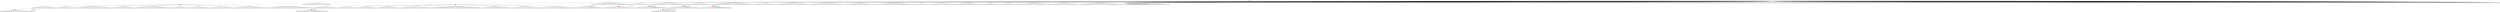 digraph g {
	"49" -> "50";
	"50" [color=indianred1, style=filled, label="41"];
	"49" -> "51";
	"51" [label="6"];
	"48" -> "49";
	"49" [label="33"];
	"44" -> "45";
	"45" [label="35"];
	"44" -> "46";
	"46" [label="2"];
	"44" -> "47";
	"47" [label="34"];
	"44" -> "48";
	"48" [label="41"];
	"44" -> "52";
	"52" [label="36"];
	"44" -> "53";
	"53" [label="22"];
	"44" -> "54";
	"54" [label="32"];
	"44" -> "55";
	"55" [label="15"];
	"44" -> "56";
	"56" [label="30"];
	"44" -> "57";
	"57" [label="37"];
	"43" -> "44";
	"44" [color=indianred1, style=filled, label="14"];
	"40" -> "41";
	"41" [color=indianred1, style=filled, label="4"];
	"39" -> "40";
	"40" [label="49"];
	"29" -> "30";
	"30" [label="17"];
	"29" -> "31";
	"31" [label="7"];
	"29" -> "32";
	"32" [label="24"];
	"29" -> "33";
	"33" [label="23"];
	"29" -> "34";
	"34" [label="44"];
	"29" -> "35";
	"35" [label="38"];
	"29" -> "36";
	"36" [label="40"];
	"29" -> "37";
	"37" [label="28"];
	"29" -> "38";
	"38" [label="21"];
	"29" -> "39";
	"39" [label="4"];
	"28" -> "29";
	"29" [color=indianred1, style=filled, label="39"];
	"28" -> "42";
	"42" [label="10"];
	"18" -> "19";
	"19" [color=indianred1, style=filled, label="29"];
	"17" -> "18";
	"18" [label="12"];
	"12" -> "13";
	"13" [color=indianred1, style=filled, label="43"];
	"11" -> "12";
	"12" [label="45"];
	"8" -> "9";
	"9" [color=indianred1, style=filled, label="25"];
	"7" -> "8";
	"8" [label="31"];
	"6" -> "7";
	"7" [color=indianred1, style=filled, label="5"];
	"5" -> "6";
	"6" [label="25"];
	"3" -> "4";
	"4" [color=indianred1, style=filled, label="9"];
	"2" -> "3";
	"3" [label="20"];
	"0" -> "1";
	"1" [label="11"];
	"0" -> "2";
	"2" [label="9"];
	"0" -> "5";
	"5" [label="5"];
	"0" -> "10";
	"10" [label="27"];
	"0" -> "11";
	"11" [label="43"];
	"0" -> "14";
	"14" [label="16"];
	"0" -> "15";
	"15" [label="42"];
	"0" -> "16";
	"16" [label="19"];
	"0" -> "17";
	"17" [label="29"];
	"0" -> "20";
	"20" [label="1"];
	"0" -> "21";
	"21" [label="48"];
	"0" -> "22";
	"22" [label="50"];
	"0" -> "23";
	"23" [label="26"];
	"0" -> "24";
	"24" [label="18"];
	"0" -> "25";
	"25" [label="47"];
	"0" -> "26";
	"26" [label="3"];
	"0" -> "27";
	"27" [label="8"];
	"0" -> "28";
	"28" [label="39"];
	"0" -> "43";
	"43" [label="14"];
	"0" -> "58";
	"58" [label="46"];
	"0" -> "59";
	"59" [label="13"];
	"0" [label="germline"];
	"0" -> "cell1";
	"cell1" [shape=box];
	"26" -> "cell2";
	"cell2" [shape=box];
	"15" -> "cell3";
	"cell3" [shape=box];
	"5" -> "cell4";
	"cell4" [shape=box];
	"32" -> "cell5";
	"cell5" [shape=box];
	"0" -> "cell6";
	"cell6" [shape=box];
	"21" -> "cell7";
	"cell7" [shape=box];
	"0" -> "cell8";
	"cell8" [shape=box];
	"2" -> "cell9";
	"cell9" [shape=box];
	"7" -> "cell10";
	"cell10" [shape=box];
	"0" -> "cell11";
	"cell11" [shape=box];
	"35" -> "cell12";
	"cell12" [shape=box];
	"4" -> "cell13";
	"cell13" [shape=box];
	"0" -> "cell14";
	"cell14" [shape=box];
	"0" -> "cell15";
	"cell15" [shape=box];
	"0" -> "cell16";
	"cell16" [shape=box];
	"10" -> "cell17";
	"cell17" [shape=box];
	"0" -> "cell18";
	"cell18" [shape=box];
	"0" -> "cell19";
	"cell19" [shape=box];
	"22" -> "cell20";
	"cell20" [shape=box];
	"0" -> "cell21";
	"cell21" [shape=box];
	"0" -> "cell22";
	"cell22" [shape=box];
	"55" -> "cell23";
	"cell23" [shape=box];
	"2" -> "cell24";
	"cell24" [shape=box];
	"19" -> "cell25";
	"cell25" [shape=box];
	"0" -> "cell26";
	"cell26" [shape=box];
	"0" -> "cell27";
	"cell27" [shape=box];
	"35" -> "cell28";
	"cell28" [shape=box];
	"38" -> "cell29";
	"cell29" [shape=box];
	"0" -> "cell30";
	"cell30" [shape=box];
	"59" -> "cell31";
	"cell31" [shape=box];
	"25" -> "cell32";
	"cell32" [shape=box];
	"15" -> "cell33";
	"cell33" [shape=box];
	"0" -> "cell34";
	"cell34" [shape=box];
	"7" -> "cell35";
	"cell35" [shape=box];
	"0" -> "cell36";
	"cell36" [shape=box];
	"0" -> "cell37";
	"cell37" [shape=box];
	"0" -> "cell38";
	"cell38" [shape=box];
	"0" -> "cell39";
	"cell39" [shape=box];
	"20" -> "cell40";
	"cell40" [shape=box];
	"24" -> "cell41";
	"cell41" [shape=box];
	"0" -> "cell42";
	"cell42" [shape=box];
	"0" -> "cell43";
	"cell43" [shape=box];
	"15" -> "cell44";
	"cell44" [shape=box];
	"0" -> "cell45";
	"cell45" [shape=box];
	"0" -> "cell46";
	"cell46" [shape=box];
	"16" -> "cell47";
	"cell47" [shape=box];
	"41" -> "cell48";
	"cell48" [shape=box];
	"32" -> "cell49";
	"cell49" [shape=box];
	"0" -> "cell50";
	"cell50" [shape=box];
	"0" -> "cell51";
	"cell51" [shape=box];
	"34" -> "cell52";
	"cell52" [shape=box];
	"0" -> "cell53";
	"cell53" [shape=box];
	"39" -> "cell54";
	"cell54" [shape=box];
	"0" -> "cell55";
	"cell55" [shape=box];
	"0" -> "cell56";
	"cell56" [shape=box];
	"10" -> "cell57";
	"cell57" [shape=box];
	"0" -> "cell58";
	"cell58" [shape=box];
	"19" -> "cell59";
	"cell59" [shape=box];
	"41" -> "cell60";
	"cell60" [shape=box];
	"4" -> "cell61";
	"cell61" [shape=box];
	"0" -> "cell62";
	"cell62" [shape=box];
	"0" -> "cell63";
	"cell63" [shape=box];
	"45" -> "cell64";
	"cell64" [shape=box];
	"56" -> "cell65";
	"cell65" [shape=box];
	"0" -> "cell66";
	"cell66" [shape=box];
	"0" -> "cell67";
	"cell67" [shape=box];
	"45" -> "cell68";
	"cell68" [shape=box];
	"0" -> "cell69";
	"cell69" [shape=box];
	"25" -> "cell70";
	"cell70" [shape=box];
	"11" -> "cell71";
	"cell71" [shape=box];
	"45" -> "cell72";
	"cell72" [shape=box];
	"7" -> "cell73";
	"cell73" [shape=box];
	"25" -> "cell74";
	"cell74" [shape=box];
	"36" -> "cell75";
	"cell75" [shape=box];
	"0" -> "cell76";
	"cell76" [shape=box];
	"0" -> "cell77";
	"cell77" [shape=box];
	"13" -> "cell78";
	"cell78" [shape=box];
	"0" -> "cell79";
	"cell79" [shape=box];
	"1" -> "cell80";
	"cell80" [shape=box];
	"0" -> "cell81";
	"cell81" [shape=box];
	"54" -> "cell82";
	"cell82" [shape=box];
	"0" -> "cell83";
	"cell83" [shape=box];
	"10" -> "cell84";
	"cell84" [shape=box];
	"0" -> "cell85";
	"cell85" [shape=box];
	"0" -> "cell86";
	"cell86" [shape=box];
	"58" -> "cell87";
	"cell87" [shape=box];
	"32" -> "cell88";
	"cell88" [shape=box];
	"4" -> "cell89";
	"cell89" [shape=box];
	"0" -> "cell90";
	"cell90" [shape=box];
	"0" -> "cell91";
	"cell91" [shape=box];
	"0" -> "cell92";
	"cell92" [shape=box];
	"0" -> "cell93";
	"cell93" [shape=box];
	"0" -> "cell94";
	"cell94" [shape=box];
	"47" -> "cell95";
	"cell95" [shape=box];
	"0" -> "cell96";
	"cell96" [shape=box];
	"0" -> "cell97";
	"cell97" [shape=box];
	"14" -> "cell98";
	"cell98" [shape=box];
	"32" -> "cell99";
	"cell99" [shape=box];
	"0" -> "cell100";
	"cell100" [shape=box];
	"8" -> "cell101";
	"cell101" [shape=box];
	"0" -> "cell102";
	"cell102" [shape=box];
	"1" -> "cell103";
	"cell103" [shape=box];
	"0" -> "cell104";
	"cell104" [shape=box];
	"56" -> "cell105";
	"cell105" [shape=box];
	"10" -> "cell106";
	"cell106" [shape=box];
	"21" -> "cell107";
	"cell107" [shape=box];
	"47" -> "cell108";
	"cell108" [shape=box];
	"0" -> "cell109";
	"cell109" [shape=box];
	"0" -> "cell110";
	"cell110" [shape=box];
	"0" -> "cell111";
	"cell111" [shape=box];
	"0" -> "cell112";
	"cell112" [shape=box];
	"0" -> "cell113";
	"cell113" [shape=box];
	"50" -> "cell114";
	"cell114" [shape=box];
	"41" -> "cell115";
	"cell115" [shape=box];
	"54" -> "cell116";
	"cell116" [shape=box];
	"42" -> "cell117";
	"cell117" [shape=box];
	"41" -> "cell118";
	"cell118" [shape=box];
	"36" -> "cell119";
	"cell119" [shape=box];
	"0" -> "cell120";
	"cell120" [shape=box];
	"58" -> "cell121";
	"cell121" [shape=box];
	"0" -> "cell122";
	"cell122" [shape=box];
	"16" -> "cell123";
	"cell123" [shape=box];
	"0" -> "cell124";
	"cell124" [shape=box];
	"0" -> "cell125";
	"cell125" [shape=box];
	"0" -> "cell126";
	"cell126" [shape=box];
	"0" -> "cell127";
	"cell127" [shape=box];
	"23" -> "cell128";
	"cell128" [shape=box];
	"0" -> "cell129";
	"cell129" [shape=box];
	"22" -> "cell130";
	"cell130" [shape=box];
	"4" -> "cell131";
	"cell131" [shape=box];
	"0" -> "cell132";
	"cell132" [shape=box];
	"0" -> "cell133";
	"cell133" [shape=box];
	"0" -> "cell134";
	"cell134" [shape=box];
	"0" -> "cell135";
	"cell135" [shape=box];
	"28" -> "cell136";
	"cell136" [shape=box];
	"28" -> "cell137";
	"cell137" [shape=box];
	"0" -> "cell138";
	"cell138" [shape=box];
	"39" -> "cell139";
	"cell139" [shape=box];
	"0" -> "cell140";
	"cell140" [shape=box];
	"46" -> "cell141";
	"cell141" [shape=box];
	"0" -> "cell142";
	"cell142" [shape=box];
	"31" -> "cell143";
	"cell143" [shape=box];
	"11" -> "cell144";
	"cell144" [shape=box];
	"56" -> "cell145";
	"cell145" [shape=box];
	"34" -> "cell146";
	"cell146" [shape=box];
	"0" -> "cell147";
	"cell147" [shape=box];
	"2" -> "cell148";
	"cell148" [shape=box];
	"37" -> "cell149";
	"cell149" [shape=box];
	"0" -> "cell150";
	"cell150" [shape=box];
	"35" -> "cell151";
	"cell151" [shape=box];
	"30" -> "cell152";
	"cell152" [shape=box];
	"19" -> "cell153";
	"cell153" [shape=box];
	"35" -> "cell154";
	"cell154" [shape=box];
	"0" -> "cell155";
	"cell155" [shape=box];
	"0" -> "cell156";
	"cell156" [shape=box];
	"0" -> "cell157";
	"cell157" [shape=box];
	"14" -> "cell158";
	"cell158" [shape=box];
	"0" -> "cell159";
	"cell159" [shape=box];
	"0" -> "cell160";
	"cell160" [shape=box];
	"0" -> "cell161";
	"cell161" [shape=box];
	"0" -> "cell162";
	"cell162" [shape=box];
	"19" -> "cell163";
	"cell163" [shape=box];
	"0" -> "cell164";
	"cell164" [shape=box];
	"9" -> "cell165";
	"cell165" [shape=box];
	"0" -> "cell166";
	"cell166" [shape=box];
	"25" -> "cell167";
	"cell167" [shape=box];
	"55" -> "cell168";
	"cell168" [shape=box];
	"0" -> "cell169";
	"cell169" [shape=box];
	"0" -> "cell170";
	"cell170" [shape=box];
	"0" -> "cell171";
	"cell171" [shape=box];
	"36" -> "cell172";
	"cell172" [shape=box];
	"32" -> "cell173";
	"cell173" [shape=box];
	"28" -> "cell174";
	"cell174" [shape=box];
	"0" -> "cell175";
	"cell175" [shape=box];
	"0" -> "cell176";
	"cell176" [shape=box];
	"22" -> "cell177";
	"cell177" [shape=box];
	"0" -> "cell178";
	"cell178" [shape=box];
	"57" -> "cell179";
	"cell179" [shape=box];
	"13" -> "cell180";
	"cell180" [shape=box];
	"0" -> "cell181";
	"cell181" [shape=box];
	"0" -> "cell182";
	"cell182" [shape=box];
	"37" -> "cell183";
	"cell183" [shape=box];
	"58" -> "cell184";
	"cell184" [shape=box];
	"0" -> "cell185";
	"cell185" [shape=box];
	"5" -> "cell186";
	"cell186" [shape=box];
	"0" -> "cell187";
	"cell187" [shape=box];
	"33" -> "cell188";
	"cell188" [shape=box];
	"46" -> "cell189";
	"cell189" [shape=box];
	"0" -> "cell190";
	"cell190" [shape=box];
	"0" -> "cell191";
	"cell191" [shape=box];
	"0" -> "cell192";
	"cell192" [shape=box];
	"0" -> "cell193";
	"cell193" [shape=box];
	"0" -> "cell194";
	"cell194" [shape=box];
	"0" -> "cell195";
	"cell195" [shape=box];
	"0" -> "cell196";
	"cell196" [shape=box];
	"0" -> "cell197";
	"cell197" [shape=box];
	"38" -> "cell198";
	"cell198" [shape=box];
	"2" -> "cell199";
	"cell199" [shape=box];
	"10" -> "cell200";
	"cell200" [shape=box];
	"43" -> "cell201";
	"cell201" [shape=box];
	"0" -> "cell202";
	"cell202" [shape=box];
	"0" -> "cell203";
	"cell203" [shape=box];
	"0" -> "cell204";
	"cell204" [shape=box];
	"0" -> "cell205";
	"cell205" [shape=box];
	"0" -> "cell206";
	"cell206" [shape=box];
	"41" -> "cell207";
	"cell207" [shape=box];
	"52" -> "cell208";
	"cell208" [shape=box];
	"0" -> "cell209";
	"cell209" [shape=box];
	"0" -> "cell210";
	"cell210" [shape=box];
	"45" -> "cell211";
	"cell211" [shape=box];
	"0" -> "cell212";
	"cell212" [shape=box];
	"31" -> "cell213";
	"cell213" [shape=box];
	"37" -> "cell214";
	"cell214" [shape=box];
	"0" -> "cell215";
	"cell215" [shape=box];
	"2" -> "cell216";
	"cell216" [shape=box];
	"0" -> "cell217";
	"cell217" [shape=box];
	"57" -> "cell218";
	"cell218" [shape=box];
	"56" -> "cell219";
	"cell219" [shape=box];
	"28" -> "cell220";
	"cell220" [shape=box];
	"0" -> "cell221";
	"cell221" [shape=box];
	"45" -> "cell222";
	"cell222" [shape=box];
	"0" -> "cell223";
	"cell223" [shape=box];
	"27" -> "cell224";
	"cell224" [shape=box];
	"0" -> "cell225";
	"cell225" [shape=box];
	"0" -> "cell226";
	"cell226" [shape=box];
	"11" -> "cell227";
	"cell227" [shape=box];
	"37" -> "cell228";
	"cell228" [shape=box];
	"6" -> "cell229";
	"cell229" [shape=box];
	"0" -> "cell230";
	"cell230" [shape=box];
	"2" -> "cell231";
	"cell231" [shape=box];
	"0" -> "cell232";
	"cell232" [shape=box];
	"11" -> "cell233";
	"cell233" [shape=box];
	"0" -> "cell234";
	"cell234" [shape=box];
	"0" -> "cell235";
	"cell235" [shape=box];
	"23" -> "cell236";
	"cell236" [shape=box];
	"1" -> "cell237";
	"cell237" [shape=box];
	"0" -> "cell238";
	"cell238" [shape=box];
	"0" -> "cell239";
	"cell239" [shape=box];
	"0" -> "cell240";
	"cell240" [shape=box];
	"0" -> "cell241";
	"cell241" [shape=box];
	"17" -> "cell242";
	"cell242" [shape=box];
	"13" -> "cell243";
	"cell243" [shape=box];
	"51" -> "cell244";
	"cell244" [shape=box];
	"4" -> "cell245";
	"cell245" [shape=box];
	"8" -> "cell246";
	"cell246" [shape=box];
	"0" -> "cell247";
	"cell247" [shape=box];
	"0" -> "cell248";
	"cell248" [shape=box];
	"48" -> "cell249";
	"cell249" [shape=box];
	"31" -> "cell250";
	"cell250" [shape=box];
	"0" -> "cell251";
	"cell251" [shape=box];
	"19" -> "cell252";
	"cell252" [shape=box];
	"0" -> "cell253";
	"cell253" [shape=box];
	"24" -> "cell254";
	"cell254" [shape=box];
	"0" -> "cell255";
	"cell255" [shape=box];
	"0" -> "cell256";
	"cell256" [shape=box];
	"1" -> "cell257";
	"cell257" [shape=box];
	"52" -> "cell258";
	"cell258" [shape=box];
	"0" -> "cell259";
	"cell259" [shape=box];
	"55" -> "cell260";
	"cell260" [shape=box];
	"0" -> "cell261";
	"cell261" [shape=box];
	"0" -> "cell262";
	"cell262" [shape=box];
	"0" -> "cell263";
	"cell263" [shape=box];
	"0" -> "cell264";
	"cell264" [shape=box];
	"0" -> "cell265";
	"cell265" [shape=box];
	"23" -> "cell266";
	"cell266" [shape=box];
	"36" -> "cell267";
	"cell267" [shape=box];
	"0" -> "cell268";
	"cell268" [shape=box];
	"0" -> "cell269";
	"cell269" [shape=box];
	"47" -> "cell270";
	"cell270" [shape=box];
	"0" -> "cell271";
	"cell271" [shape=box];
	"0" -> "cell272";
	"cell272" [shape=box];
	"0" -> "cell273";
	"cell273" [shape=box];
	"0" -> "cell274";
	"cell274" [shape=box];
	"23" -> "cell275";
	"cell275" [shape=box];
	"0" -> "cell276";
	"cell276" [shape=box];
	"0" -> "cell277";
	"cell277" [shape=box];
	"0" -> "cell278";
	"cell278" [shape=box];
	"0" -> "cell279";
	"cell279" [shape=box];
	"0" -> "cell280";
	"cell280" [shape=box];
	"57" -> "cell281";
	"cell281" [shape=box];
	"0" -> "cell282";
	"cell282" [shape=box];
	"0" -> "cell283";
	"cell283" [shape=box];
	"50" -> "cell284";
	"cell284" [shape=box];
	"0" -> "cell285";
	"cell285" [shape=box];
	"23" -> "cell286";
	"cell286" [shape=box];
	"41" -> "cell287";
	"cell287" [shape=box];
	"43" -> "cell288";
	"cell288" [shape=box];
	"54" -> "cell289";
	"cell289" [shape=box];
	"0" -> "cell290";
	"cell290" [shape=box];
	"0" -> "cell291";
	"cell291" [shape=box];
	"26" -> "cell292";
	"cell292" [shape=box];
	"55" -> "cell293";
	"cell293" [shape=box];
	"0" -> "cell294";
	"cell294" [shape=box];
	"0" -> "cell295";
	"cell295" [shape=box];
	"0" -> "cell296";
	"cell296" [shape=box];
	"56" -> "cell297";
	"cell297" [shape=box];
	"15" -> "cell298";
	"cell298" [shape=box];
	"0" -> "cell299";
	"cell299" [shape=box];
	"0" -> "cell300";
	"cell300" [shape=box];
	"38" -> "cell301";
	"cell301" [shape=box];
	"0" -> "cell302";
	"cell302" [shape=box];
	"0" -> "cell303";
	"cell303" [shape=box];
	"35" -> "cell304";
	"cell304" [shape=box];
	"19" -> "cell305";
	"cell305" [shape=box];
	"24" -> "cell306";
	"cell306" [shape=box];
	"0" -> "cell307";
	"cell307" [shape=box];
	"0" -> "cell308";
	"cell308" [shape=box];
	"10" -> "cell309";
	"cell309" [shape=box];
	"0" -> "cell310";
	"cell310" [shape=box];
	"0" -> "cell311";
	"cell311" [shape=box];
	"16" -> "cell312";
	"cell312" [shape=box];
	"55" -> "cell313";
	"cell313" [shape=box];
	"58" -> "cell314";
	"cell314" [shape=box];
	"5" -> "cell315";
	"cell315" [shape=box];
	"0" -> "cell316";
	"cell316" [shape=box];
	"0" -> "cell317";
	"cell317" [shape=box];
	"13" -> "cell318";
	"cell318" [shape=box];
	"5" -> "cell319";
	"cell319" [shape=box];
	"0" -> "cell320";
	"cell320" [shape=box];
	"28" -> "cell321";
	"cell321" [shape=box];
	"0" -> "cell322";
	"cell322" [shape=box];
	"0" -> "cell323";
	"cell323" [shape=box];
	"0" -> "cell324";
	"cell324" [shape=box];
	"59" -> "cell325";
	"cell325" [shape=box];
	"0" -> "cell326";
	"cell326" [shape=box];
	"36" -> "cell327";
	"cell327" [shape=box];
	"0" -> "cell328";
	"cell328" [shape=box];
	"55" -> "cell329";
	"cell329" [shape=box];
	"50" -> "cell330";
	"cell330" [shape=box];
	"27" -> "cell331";
	"cell331" [shape=box];
	"22" -> "cell332";
	"cell332" [shape=box];
	"0" -> "cell333";
	"cell333" [shape=box];
	"22" -> "cell334";
	"cell334" [shape=box];
	"0" -> "cell335";
	"cell335" [shape=box];
	"59" -> "cell336";
	"cell336" [shape=box];
	"0" -> "cell337";
	"cell337" [shape=box];
	"0" -> "cell338";
	"cell338" [shape=box];
	"0" -> "cell339";
	"cell339" [shape=box];
	"0" -> "cell340";
	"cell340" [shape=box];
	"0" -> "cell341";
	"cell341" [shape=box];
	"0" -> "cell342";
	"cell342" [shape=box];
	"0" -> "cell343";
	"cell343" [shape=box];
	"0" -> "cell344";
	"cell344" [shape=box];
	"0" -> "cell345";
	"cell345" [shape=box];
	"0" -> "cell346";
	"cell346" [shape=box];
	"4" -> "cell347";
	"cell347" [shape=box];
	"0" -> "cell348";
	"cell348" [shape=box];
	"15" -> "cell349";
	"cell349" [shape=box];
	"0" -> "cell350";
	"cell350" [shape=box];
	"21" -> "cell351";
	"cell351" [shape=box];
	"27" -> "cell352";
	"cell352" [shape=box];
	"12" -> "cell353";
	"cell353" [shape=box];
	"0" -> "cell354";
	"cell354" [shape=box];
	"0" -> "cell355";
	"cell355" [shape=box];
	"0" -> "cell356";
	"cell356" [shape=box];
	"7" -> "cell357";
	"cell357" [shape=box];
	"0" -> "cell358";
	"cell358" [shape=box];
	"46" -> "cell359";
	"cell359" [shape=box];
	"0" -> "cell360";
	"cell360" [shape=box];
	"0" -> "cell361";
	"cell361" [shape=box];
	"0" -> "cell362";
	"cell362" [shape=box];
	"0" -> "cell363";
	"cell363" [shape=box];
	"0" -> "cell364";
	"cell364" [shape=box];
	"57" -> "cell365";
	"cell365" [shape=box];
	"38" -> "cell366";
	"cell366" [shape=box];
	"0" -> "cell367";
	"cell367" [shape=box];
	"0" -> "cell368";
	"cell368" [shape=box];
	"0" -> "cell369";
	"cell369" [shape=box];
	"13" -> "cell370";
	"cell370" [shape=box];
	"56" -> "cell371";
	"cell371" [shape=box];
	"57" -> "cell372";
	"cell372" [shape=box];
	"38" -> "cell373";
	"cell373" [shape=box];
	"0" -> "cell374";
	"cell374" [shape=box];
	"13" -> "cell375";
	"cell375" [shape=box];
	"56" -> "cell376";
	"cell376" [shape=box];
	"0" -> "cell377";
	"cell377" [shape=box];
	"0" -> "cell378";
	"cell378" [shape=box];
	"0" -> "cell379";
	"cell379" [shape=box];
	"0" -> "cell380";
	"cell380" [shape=box];
	"0" -> "cell381";
	"cell381" [shape=box];
	"0" -> "cell382";
	"cell382" [shape=box];
	"0" -> "cell383";
	"cell383" [shape=box];
	"0" -> "cell384";
	"cell384" [shape=box];
	"0" -> "cell385";
	"cell385" [shape=box];
	"26" -> "cell386";
	"cell386" [shape=box];
	"0" -> "cell387";
	"cell387" [shape=box];
	"11" -> "cell388";
	"cell388" [shape=box];
	"0" -> "cell389";
	"cell389" [shape=box];
	"38" -> "cell390";
	"cell390" [shape=box];
	"0" -> "cell391";
	"cell391" [shape=box];
	"0" -> "cell392";
	"cell392" [shape=box];
	"0" -> "cell393";
	"cell393" [shape=box];
	"0" -> "cell394";
	"cell394" [shape=box];
	"0" -> "cell395";
	"cell395" [shape=box];
	"0" -> "cell396";
	"cell396" [shape=box];
	"0" -> "cell397";
	"cell397" [shape=box];
	"28" -> "cell398";
	"cell398" [shape=box];
	"0" -> "cell399";
	"cell399" [shape=box];
	"0" -> "cell400";
	"cell400" [shape=box];
	"19" -> "cell401";
	"cell401" [shape=box];
	"59" -> "cell402";
	"cell402" [shape=box];
	"27" -> "cell403";
	"cell403" [shape=box];
	"10" -> "cell404";
	"cell404" [shape=box];
	"0" -> "cell405";
	"cell405" [shape=box];
	"14" -> "cell406";
	"cell406" [shape=box];
	"39" -> "cell407";
	"cell407" [shape=box];
	"0" -> "cell408";
	"cell408" [shape=box];
	"0" -> "cell409";
	"cell409" [shape=box];
	"0" -> "cell410";
	"cell410" [shape=box];
	"13" -> "cell411";
	"cell411" [shape=box];
	"11" -> "cell412";
	"cell412" [shape=box];
	"0" -> "cell413";
	"cell413" [shape=box];
	"35" -> "cell414";
	"cell414" [shape=box];
	"0" -> "cell415";
	"cell415" [shape=box];
	"28" -> "cell416";
	"cell416" [shape=box];
	"0" -> "cell417";
	"cell417" [shape=box];
	"4" -> "cell418";
	"cell418" [shape=box];
	"24" -> "cell419";
	"cell419" [shape=box];
	"0" -> "cell420";
	"cell420" [shape=box];
	"0" -> "cell421";
	"cell421" [shape=box];
	"0" -> "cell422";
	"cell422" [shape=box];
	"34" -> "cell423";
	"cell423" [shape=box];
	"0" -> "cell424";
	"cell424" [shape=box];
	"0" -> "cell425";
	"cell425" [shape=box];
	"0" -> "cell426";
	"cell426" [shape=box];
	"0" -> "cell427";
	"cell427" [shape=box];
	"0" -> "cell428";
	"cell428" [shape=box];
	"0" -> "cell429";
	"cell429" [shape=box];
	"25" -> "cell430";
	"cell430" [shape=box];
	"0" -> "cell431";
	"cell431" [shape=box];
	"0" -> "cell432";
	"cell432" [shape=box];
	"57" -> "cell433";
	"cell433" [shape=box];
	"25" -> "cell434";
	"cell434" [shape=box];
	"0" -> "cell435";
	"cell435" [shape=box];
	"47" -> "cell436";
	"cell436" [shape=box];
	"17" -> "cell437";
	"cell437" [shape=box];
	"34" -> "cell438";
	"cell438" [shape=box];
	"0" -> "cell439";
	"cell439" [shape=box];
	"0" -> "cell440";
	"cell440" [shape=box];
	"37" -> "cell441";
	"cell441" [shape=box];
	"0" -> "cell442";
	"cell442" [shape=box];
	"0" -> "cell443";
	"cell443" [shape=box];
	"1" -> "cell444";
	"cell444" [shape=box];
	"11" -> "cell445";
	"cell445" [shape=box];
	"0" -> "cell446";
	"cell446" [shape=box];
	"52" -> "cell447";
	"cell447" [shape=box];
	"0" -> "cell448";
	"cell448" [shape=box];
	"48" -> "cell449";
	"cell449" [shape=box];
	"41" -> "cell450";
	"cell450" [shape=box];
	"37" -> "cell451";
	"cell451" [shape=box];
	"58" -> "cell452";
	"cell452" [shape=box];
	"33" -> "cell453";
	"cell453" [shape=box];
	"37" -> "cell454";
	"cell454" [shape=box];
	"0" -> "cell455";
	"cell455" [shape=box];
	"53" -> "cell456";
	"cell456" [shape=box];
	"11" -> "cell457";
	"cell457" [shape=box];
	"16" -> "cell458";
	"cell458" [shape=box];
	"0" -> "cell459";
	"cell459" [shape=box];
	"57" -> "cell460";
	"cell460" [shape=box];
	"26" -> "cell461";
	"cell461" [shape=box];
	"0" -> "cell462";
	"cell462" [shape=box];
	"0" -> "cell463";
	"cell463" [shape=box];
	"0" -> "cell464";
	"cell464" [shape=box];
	"0" -> "cell465";
	"cell465" [shape=box];
	"0" -> "cell466";
	"cell466" [shape=box];
	"13" -> "cell467";
	"cell467" [shape=box];
	"41" -> "cell468";
	"cell468" [shape=box];
	"0" -> "cell469";
	"cell469" [shape=box];
	"48" -> "cell470";
	"cell470" [shape=box];
	"0" -> "cell471";
	"cell471" [shape=box];
	"0" -> "cell472";
	"cell472" [shape=box];
	"11" -> "cell473";
	"cell473" [shape=box];
	"0" -> "cell474";
	"cell474" [shape=box];
	"9" -> "cell475";
	"cell475" [shape=box];
	"19" -> "cell476";
	"cell476" [shape=box];
	"0" -> "cell477";
	"cell477" [shape=box];
	"14" -> "cell478";
	"cell478" [shape=box];
	"30" -> "cell479";
	"cell479" [shape=box];
	"14" -> "cell480";
	"cell480" [shape=box];
	"0" -> "cell481";
	"cell481" [shape=box];
	"33" -> "cell482";
	"cell482" [shape=box];
	"0" -> "cell483";
	"cell483" [shape=box];
	"4" -> "cell484";
	"cell484" [shape=box];
	"13" -> "cell485";
	"cell485" [shape=box];
	"0" -> "cell486";
	"cell486" [shape=box];
	"57" -> "cell487";
	"cell487" [shape=box];
	"27" -> "cell488";
	"cell488" [shape=box];
	"0" -> "cell489";
	"cell489" [shape=box];
	"53" -> "cell490";
	"cell490" [shape=box];
	"10" -> "cell491";
	"cell491" [shape=box];
	"2" -> "cell492";
	"cell492" [shape=box];
	"52" -> "cell493";
	"cell493" [shape=box];
	"52" -> "cell494";
	"cell494" [shape=box];
	"35" -> "cell495";
	"cell495" [shape=box];
	"0" -> "cell496";
	"cell496" [shape=box];
	"0" -> "cell497";
	"cell497" [shape=box];
	"42" -> "cell498";
	"cell498" [shape=box];
	"27" -> "cell499";
	"cell499" [shape=box];
	"0" -> "cell500";
	"cell500" [shape=box];
	"0" -> "cell501";
	"cell501" [shape=box];
	"50" -> "cell502";
	"cell502" [shape=box];
	"0" -> "cell503";
	"cell503" [shape=box];
	"35" -> "cell504";
	"cell504" [shape=box];
	"0" -> "cell505";
	"cell505" [shape=box];
	"0" -> "cell506";
	"cell506" [shape=box];
	"2" -> "cell507";
	"cell507" [shape=box];
	"0" -> "cell508";
	"cell508" [shape=box];
	"0" -> "cell509";
	"cell509" [shape=box];
	"21" -> "cell510";
	"cell510" [shape=box];
	"0" -> "cell511";
	"cell511" [shape=box];
	"0" -> "cell512";
	"cell512" [shape=box];
	"0" -> "cell513";
	"cell513" [shape=box];
	"10" -> "cell514";
	"cell514" [shape=box];
	"0" -> "cell515";
	"cell515" [shape=box];
	"1" -> "cell516";
	"cell516" [shape=box];
	"0" -> "cell517";
	"cell517" [shape=box];
	"0" -> "cell518";
	"cell518" [shape=box];
	"0" -> "cell519";
	"cell519" [shape=box];
	"0" -> "cell520";
	"cell520" [shape=box];
	"0" -> "cell521";
	"cell521" [shape=box];
	"58" -> "cell522";
	"cell522" [shape=box];
	"27" -> "cell523";
	"cell523" [shape=box];
	"34" -> "cell524";
	"cell524" [shape=box];
	"46" -> "cell525";
	"cell525" [shape=box];
	"0" -> "cell526";
	"cell526" [shape=box];
	"4" -> "cell527";
	"cell527" [shape=box];
	"0" -> "cell528";
	"cell528" [shape=box];
	"14" -> "cell529";
	"cell529" [shape=box];
	"16" -> "cell530";
	"cell530" [shape=box];
	"0" -> "cell531";
	"cell531" [shape=box];
	"10" -> "cell532";
	"cell532" [shape=box];
	"0" -> "cell533";
	"cell533" [shape=box];
	"53" -> "cell534";
	"cell534" [shape=box];
	"5" -> "cell535";
	"cell535" [shape=box];
	"0" -> "cell536";
	"cell536" [shape=box];
	"45" -> "cell537";
	"cell537" [shape=box];
	"0" -> "cell538";
	"cell538" [shape=box];
	"0" -> "cell539";
	"cell539" [shape=box];
	"0" -> "cell540";
	"cell540" [shape=box];
	"0" -> "cell541";
	"cell541" [shape=box];
	"47" -> "cell542";
	"cell542" [shape=box];
	"0" -> "cell543";
	"cell543" [shape=box];
	"0" -> "cell544";
	"cell544" [shape=box];
	"0" -> "cell545";
	"cell545" [shape=box];
	"15" -> "cell546";
	"cell546" [shape=box];
	"0" -> "cell547";
	"cell547" [shape=box];
	"0" -> "cell548";
	"cell548" [shape=box];
	"0" -> "cell549";
	"cell549" [shape=box];
	"0" -> "cell550";
	"cell550" [shape=box];
	"0" -> "cell551";
	"cell551" [shape=box];
	"0" -> "cell552";
	"cell552" [shape=box];
	"16" -> "cell553";
	"cell553" [shape=box];
	"54" -> "cell554";
	"cell554" [shape=box];
	"28" -> "cell555";
	"cell555" [shape=box];
	"0" -> "cell556";
	"cell556" [shape=box];
	"39" -> "cell557";
	"cell557" [shape=box];
	"0" -> "cell558";
	"cell558" [shape=box];
	"0" -> "cell559";
	"cell559" [shape=box];
	"0" -> "cell560";
	"cell560" [shape=box];
	"0" -> "cell561";
	"cell561" [shape=box];
	"27" -> "cell562";
	"cell562" [shape=box];
	"0" -> "cell563";
	"cell563" [shape=box];
	"1" -> "cell564";
	"cell564" [shape=box];
	"27" -> "cell565";
	"cell565" [shape=box];
	"7" -> "cell566";
	"cell566" [shape=box];
	"18" -> "cell567";
	"cell567" [shape=box];
	"0" -> "cell568";
	"cell568" [shape=box];
	"0" -> "cell569";
	"cell569" [shape=box];
	"0" -> "cell570";
	"cell570" [shape=box];
	"0" -> "cell571";
	"cell571" [shape=box];
	"0" -> "cell572";
	"cell572" [shape=box];
	"27" -> "cell573";
	"cell573" [shape=box];
	"56" -> "cell574";
	"cell574" [shape=box];
	"57" -> "cell575";
	"cell575" [shape=box];
	"0" -> "cell576";
	"cell576" [shape=box];
	"7" -> "cell577";
	"cell577" [shape=box];
	"47" -> "cell578";
	"cell578" [shape=box];
	"54" -> "cell579";
	"cell579" [shape=box];
	"0" -> "cell580";
	"cell580" [shape=box];
	"16" -> "cell581";
	"cell581" [shape=box];
	"13" -> "cell582";
	"cell582" [shape=box];
	"9" -> "cell583";
	"cell583" [shape=box];
	"0" -> "cell584";
	"cell584" [shape=box];
	"27" -> "cell585";
	"cell585" [shape=box];
	"0" -> "cell586";
	"cell586" [shape=box];
	"0" -> "cell587";
	"cell587" [shape=box];
	"0" -> "cell588";
	"cell588" [shape=box];
	"0" -> "cell589";
	"cell589" [shape=box];
	"0" -> "cell590";
	"cell590" [shape=box];
	"31" -> "cell591";
	"cell591" [shape=box];
	"0" -> "cell592";
	"cell592" [shape=box];
	"7" -> "cell593";
	"cell593" [shape=box];
	"16" -> "cell594";
	"cell594" [shape=box];
	"0" -> "cell595";
	"cell595" [shape=box];
	"0" -> "cell596";
	"cell596" [shape=box];
	"27" -> "cell597";
	"cell597" [shape=box];
	"0" -> "cell598";
	"cell598" [shape=box];
	"0" -> "cell599";
	"cell599" [shape=box];
	"0" -> "cell600";
	"cell600" [shape=box];
	"57" -> "cell601";
	"cell601" [shape=box];
	"0" -> "cell602";
	"cell602" [shape=box];
	"57" -> "cell603";
	"cell603" [shape=box];
	"0" -> "cell604";
	"cell604" [shape=box];
	"0" -> "cell605";
	"cell605" [shape=box];
	"0" -> "cell606";
	"cell606" [shape=box];
	"0" -> "cell607";
	"cell607" [shape=box];
	"0" -> "cell608";
	"cell608" [shape=box];
	"48" -> "cell609";
	"cell609" [shape=box];
	"10" -> "cell610";
	"cell610" [shape=box];
	"20" -> "cell611";
	"cell611" [shape=box];
	"10" -> "cell612";
	"cell612" [shape=box];
	"48" -> "cell613";
	"cell613" [shape=box];
	"47" -> "cell614";
	"cell614" [shape=box];
	"55" -> "cell615";
	"cell615" [shape=box];
	"50" -> "cell616";
	"cell616" [shape=box];
	"5" -> "cell617";
	"cell617" [shape=box];
	"0" -> "cell618";
	"cell618" [shape=box];
	"2" -> "cell619";
	"cell619" [shape=box];
	"0" -> "cell620";
	"cell620" [shape=box];
	"17" -> "cell621";
	"cell621" [shape=box];
	"0" -> "cell622";
	"cell622" [shape=box];
	"0" -> "cell623";
	"cell623" [shape=box];
	"46" -> "cell624";
	"cell624" [shape=box];
	"57" -> "cell625";
	"cell625" [shape=box];
	"0" -> "cell626";
	"cell626" [shape=box];
	"0" -> "cell627";
	"cell627" [shape=box];
	"39" -> "cell628";
	"cell628" [shape=box];
	"25" -> "cell629";
	"cell629" [shape=box];
	"0" -> "cell630";
	"cell630" [shape=box];
	"0" -> "cell631";
	"cell631" [shape=box];
	"0" -> "cell632";
	"cell632" [shape=box];
	"0" -> "cell633";
	"cell633" [shape=box];
	"0" -> "cell634";
	"cell634" [shape=box];
	"43" -> "cell635";
	"cell635" [shape=box];
	"34" -> "cell636";
	"cell636" [shape=box];
	"0" -> "cell637";
	"cell637" [shape=box];
	"40" -> "cell638";
	"cell638" [shape=box];
	"27" -> "cell639";
	"cell639" [shape=box];
	"4" -> "cell640";
	"cell640" [shape=box];
	"0" -> "cell641";
	"cell641" [shape=box];
	"46" -> "cell642";
	"cell642" [shape=box];
	"0" -> "cell643";
	"cell643" [shape=box];
	"37" -> "cell644";
	"cell644" [shape=box];
	"0" -> "cell645";
	"cell645" [shape=box];
	"0" -> "cell646";
	"cell646" [shape=box];
	"0" -> "cell647";
	"cell647" [shape=box];
	"0" -> "cell648";
	"cell648" [shape=box];
	"0" -> "cell649";
	"cell649" [shape=box];
	"56" -> "cell650";
	"cell650" [shape=box];
	"0" -> "cell651";
	"cell651" [shape=box];
	"33" -> "cell652";
	"cell652" [shape=box];
	"26" -> "cell653";
	"cell653" [shape=box];
	"0" -> "cell654";
	"cell654" [shape=box];
	"32" -> "cell655";
	"cell655" [shape=box];
	"34" -> "cell656";
	"cell656" [shape=box];
	"57" -> "cell657";
	"cell657" [shape=box];
	"0" -> "cell658";
	"cell658" [shape=box];
	"0" -> "cell659";
	"cell659" [shape=box];
	"41" -> "cell660";
	"cell660" [shape=box];
	"36" -> "cell661";
	"cell661" [shape=box];
	"23" -> "cell662";
	"cell662" [shape=box];
	"0" -> "cell663";
	"cell663" [shape=box];
	"43" -> "cell664";
	"cell664" [shape=box];
	"34" -> "cell665";
	"cell665" [shape=box];
	"0" -> "cell666";
	"cell666" [shape=box];
	"46" -> "cell667";
	"cell667" [shape=box];
	"19" -> "cell668";
	"cell668" [shape=box];
	"54" -> "cell669";
	"cell669" [shape=box];
	"34" -> "cell670";
	"cell670" [shape=box];
	"55" -> "cell671";
	"cell671" [shape=box];
	"13" -> "cell672";
	"cell672" [shape=box];
	"0" -> "cell673";
	"cell673" [shape=box];
	"2" -> "cell674";
	"cell674" [shape=box];
	"54" -> "cell675";
	"cell675" [shape=box];
	"45" -> "cell676";
	"cell676" [shape=box];
	"58" -> "cell677";
	"cell677" [shape=box];
	"0" -> "cell678";
	"cell678" [shape=box];
	"0" -> "cell679";
	"cell679" [shape=box];
	"53" -> "cell680";
	"cell680" [shape=box];
	"15" -> "cell681";
	"cell681" [shape=box];
	"57" -> "cell682";
	"cell682" [shape=box];
	"7" -> "cell683";
	"cell683" [shape=box];
	"0" -> "cell684";
	"cell684" [shape=box];
	"32" -> "cell685";
	"cell685" [shape=box];
	"43" -> "cell686";
	"cell686" [shape=box];
	"0" -> "cell687";
	"cell687" [shape=box];
	"0" -> "cell688";
	"cell688" [shape=box];
	"33" -> "cell689";
	"cell689" [shape=box];
	"54" -> "cell690";
	"cell690" [shape=box];
	"57" -> "cell691";
	"cell691" [shape=box];
	"48" -> "cell692";
	"cell692" [shape=box];
	"35" -> "cell693";
	"cell693" [shape=box];
	"24" -> "cell694";
	"cell694" [shape=box];
	"0" -> "cell695";
	"cell695" [shape=box];
	"43" -> "cell696";
	"cell696" [shape=box];
	"11" -> "cell697";
	"cell697" [shape=box];
	"0" -> "cell698";
	"cell698" [shape=box];
	"0" -> "cell699";
	"cell699" [shape=box];
	"51" -> "cell700";
	"cell700" [shape=box];
	"0" -> "cell701";
	"cell701" [shape=box];
	"0" -> "cell702";
	"cell702" [shape=box];
	"0" -> "cell703";
	"cell703" [shape=box];
	"0" -> "cell704";
	"cell704" [shape=box];
	"0" -> "cell705";
	"cell705" [shape=box];
	"0" -> "cell706";
	"cell706" [shape=box];
	"0" -> "cell707";
	"cell707" [shape=box];
	"25" -> "cell708";
	"cell708" [shape=box];
	"0" -> "cell709";
	"cell709" [shape=box];
	"32" -> "cell710";
	"cell710" [shape=box];
	"0" -> "cell711";
	"cell711" [shape=box];
	"0" -> "cell712";
	"cell712" [shape=box];
	"0" -> "cell713";
	"cell713" [shape=box];
	"28" -> "cell714";
	"cell714" [shape=box];
	"0" -> "cell715";
	"cell715" [shape=box];
	"14" -> "cell716";
	"cell716" [shape=box];
	"0" -> "cell717";
	"cell717" [shape=box];
	"0" -> "cell718";
	"cell718" [shape=box];
	"0" -> "cell719";
	"cell719" [shape=box];
	"0" -> "cell720";
	"cell720" [shape=box];
	"0" -> "cell721";
	"cell721" [shape=box];
	"21" -> "cell722";
	"cell722" [shape=box];
	"38" -> "cell723";
	"cell723" [shape=box];
	"26" -> "cell724";
	"cell724" [shape=box];
	"48" -> "cell725";
	"cell725" [shape=box];
	"52" -> "cell726";
	"cell726" [shape=box];
	"43" -> "cell727";
	"cell727" [shape=box];
	"0" -> "cell728";
	"cell728" [shape=box];
	"23" -> "cell729";
	"cell729" [shape=box];
	"0" -> "cell730";
	"cell730" [shape=box];
	"0" -> "cell731";
	"cell731" [shape=box];
	"0" -> "cell732";
	"cell732" [shape=box];
	"0" -> "cell733";
	"cell733" [shape=box];
	"0" -> "cell734";
	"cell734" [shape=box];
	"11" -> "cell735";
	"cell735" [shape=box];
	"0" -> "cell736";
	"cell736" [shape=box];
	"0" -> "cell737";
	"cell737" [shape=box];
	"34" -> "cell738";
	"cell738" [shape=box];
	"52" -> "cell739";
	"cell739" [shape=box];
	"0" -> "cell740";
	"cell740" [shape=box];
	"0" -> "cell741";
	"cell741" [shape=box];
	"0" -> "cell742";
	"cell742" [shape=box];
	"12" -> "cell743";
	"cell743" [shape=box];
	"0" -> "cell744";
	"cell744" [shape=box];
	"28" -> "cell745";
	"cell745" [shape=box];
	"58" -> "cell746";
	"cell746" [shape=box];
	"0" -> "cell747";
	"cell747" [shape=box];
	"0" -> "cell748";
	"cell748" [shape=box];
	"39" -> "cell749";
	"cell749" [shape=box];
	"0" -> "cell750";
	"cell750" [shape=box];
	"0" -> "cell751";
	"cell751" [shape=box];
	"0" -> "cell752";
	"cell752" [shape=box];
	"47" -> "cell753";
	"cell753" [shape=box];
	"0" -> "cell754";
	"cell754" [shape=box];
	"0" -> "cell755";
	"cell755" [shape=box];
	"48" -> "cell756";
	"cell756" [shape=box];
	"41" -> "cell757";
	"cell757" [shape=box];
	"17" -> "cell758";
	"cell758" [shape=box];
	"0" -> "cell759";
	"cell759" [shape=box];
	"0" -> "cell760";
	"cell760" [shape=box];
	"43" -> "cell761";
	"cell761" [shape=box];
	"0" -> "cell762";
	"cell762" [shape=box];
	"0" -> "cell763";
	"cell763" [shape=box];
	"22" -> "cell764";
	"cell764" [shape=box];
	"39" -> "cell765";
	"cell765" [shape=box];
	"0" -> "cell766";
	"cell766" [shape=box];
	"0" -> "cell767";
	"cell767" [shape=box];
	"0" -> "cell768";
	"cell768" [shape=box];
	"0" -> "cell769";
	"cell769" [shape=box];
	"43" -> "cell770";
	"cell770" [shape=box];
	"39" -> "cell771";
	"cell771" [shape=box];
	"0" -> "cell772";
	"cell772" [shape=box];
	"0" -> "cell773";
	"cell773" [shape=box];
	"0" -> "cell774";
	"cell774" [shape=box];
	"26" -> "cell775";
	"cell775" [shape=box];
	"19" -> "cell776";
	"cell776" [shape=box];
	"0" -> "cell777";
	"cell777" [shape=box];
	"0" -> "cell778";
	"cell778" [shape=box];
	"0" -> "cell779";
	"cell779" [shape=box];
	"3" -> "cell780";
	"cell780" [shape=box];
	"0" -> "cell781";
	"cell781" [shape=box];
	"16" -> "cell782";
	"cell782" [shape=box];
	"26" -> "cell783";
	"cell783" [shape=box];
	"59" -> "cell784";
	"cell784" [shape=box];
	"0" -> "cell785";
	"cell785" [shape=box];
	"49" -> "cell786";
	"cell786" [shape=box];
	"0" -> "cell787";
	"cell787" [shape=box];
	"0" -> "cell788";
	"cell788" [shape=box];
	"0" -> "cell789";
	"cell789" [shape=box];
	"0" -> "cell790";
	"cell790" [shape=box];
	"0" -> "cell791";
	"cell791" [shape=box];
	"0" -> "cell792";
	"cell792" [shape=box];
	"22" -> "cell793";
	"cell793" [shape=box];
	"0" -> "cell794";
	"cell794" [shape=box];
	"9" -> "cell795";
	"cell795" [shape=box];
	"0" -> "cell796";
	"cell796" [shape=box];
	"0" -> "cell797";
	"cell797" [shape=box];
	"39" -> "cell798";
	"cell798" [shape=box];
	"31" -> "cell799";
	"cell799" [shape=box];
	"0" -> "cell800";
	"cell800" [shape=box];
	"52" -> "cell801";
	"cell801" [shape=box];
	"59" -> "cell802";
	"cell802" [shape=box];
	"38" -> "cell803";
	"cell803" [shape=box];
	"35" -> "cell804";
	"cell804" [shape=box];
	"0" -> "cell805";
	"cell805" [shape=box];
	"16" -> "cell806";
	"cell806" [shape=box];
	"58" -> "cell807";
	"cell807" [shape=box];
	"0" -> "cell808";
	"cell808" [shape=box];
	"0" -> "cell809";
	"cell809" [shape=box];
	"0" -> "cell810";
	"cell810" [shape=box];
	"43" -> "cell811";
	"cell811" [shape=box];
	"24" -> "cell812";
	"cell812" [shape=box];
	"37" -> "cell813";
	"cell813" [shape=box];
	"56" -> "cell814";
	"cell814" [shape=box];
	"22" -> "cell815";
	"cell815" [shape=box];
	"36" -> "cell816";
	"cell816" [shape=box];
	"56" -> "cell817";
	"cell817" [shape=box];
	"34" -> "cell818";
	"cell818" [shape=box];
	"46" -> "cell819";
	"cell819" [shape=box];
	"0" -> "cell820";
	"cell820" [shape=box];
	"25" -> "cell821";
	"cell821" [shape=box];
	"0" -> "cell822";
	"cell822" [shape=box];
	"58" -> "cell823";
	"cell823" [shape=box];
	"38" -> "cell824";
	"cell824" [shape=box];
	"0" -> "cell825";
	"cell825" [shape=box];
	"34" -> "cell826";
	"cell826" [shape=box];
	"57" -> "cell827";
	"cell827" [shape=box];
	"0" -> "cell828";
	"cell828" [shape=box];
	"0" -> "cell829";
	"cell829" [shape=box];
	"0" -> "cell830";
	"cell830" [shape=box];
	"0" -> "cell831";
	"cell831" [shape=box];
	"0" -> "cell832";
	"cell832" [shape=box];
	"0" -> "cell833";
	"cell833" [shape=box];
	"0" -> "cell834";
	"cell834" [shape=box];
	"0" -> "cell835";
	"cell835" [shape=box];
	"16" -> "cell836";
	"cell836" [shape=box];
	"0" -> "cell837";
	"cell837" [shape=box];
	"0" -> "cell838";
	"cell838" [shape=box];
	"0" -> "cell839";
	"cell839" [shape=box];
	"0" -> "cell840";
	"cell840" [shape=box];
	"17" -> "cell841";
	"cell841" [shape=box];
	"0" -> "cell842";
	"cell842" [shape=box];
	"30" -> "cell843";
	"cell843" [shape=box];
	"9" -> "cell844";
	"cell844" [shape=box];
	"0" -> "cell845";
	"cell845" [shape=box];
	"28" -> "cell846";
	"cell846" [shape=box];
	"8" -> "cell847";
	"cell847" [shape=box];
	"57" -> "cell848";
	"cell848" [shape=box];
	"0" -> "cell849";
	"cell849" [shape=box];
	"0" -> "cell850";
	"cell850" [shape=box];
	"31" -> "cell851";
	"cell851" [shape=box];
	"0" -> "cell852";
	"cell852" [shape=box];
	"19" -> "cell853";
	"cell853" [shape=box];
	"34" -> "cell854";
	"cell854" [shape=box];
	"11" -> "cell855";
	"cell855" [shape=box];
	"8" -> "cell856";
	"cell856" [shape=box];
	"0" -> "cell857";
	"cell857" [shape=box];
	"0" -> "cell858";
	"cell858" [shape=box];
	"0" -> "cell859";
	"cell859" [shape=box];
	"2" -> "cell860";
	"cell860" [shape=box];
	"0" -> "cell861";
	"cell861" [shape=box];
	"6" -> "cell862";
	"cell862" [shape=box];
	"0" -> "cell863";
	"cell863" [shape=box];
	"0" -> "cell864";
	"cell864" [shape=box];
	"41" -> "cell865";
	"cell865" [shape=box];
	"20" -> "cell866";
	"cell866" [shape=box];
	"21" -> "cell867";
	"cell867" [shape=box];
	"0" -> "cell868";
	"cell868" [shape=box];
	"0" -> "cell869";
	"cell869" [shape=box];
	"58" -> "cell870";
	"cell870" [shape=box];
	"8" -> "cell871";
	"cell871" [shape=box];
	"32" -> "cell872";
	"cell872" [shape=box];
	"45" -> "cell873";
	"cell873" [shape=box];
	"0" -> "cell874";
	"cell874" [shape=box];
	"0" -> "cell875";
	"cell875" [shape=box];
	"34" -> "cell876";
	"cell876" [shape=box];
	"57" -> "cell877";
	"cell877" [shape=box];
	"0" -> "cell878";
	"cell878" [shape=box];
	"33" -> "cell879";
	"cell879" [shape=box];
	"0" -> "cell880";
	"cell880" [shape=box];
	"16" -> "cell881";
	"cell881" [shape=box];
	"0" -> "cell882";
	"cell882" [shape=box];
	"0" -> "cell883";
	"cell883" [shape=box];
	"33" -> "cell884";
	"cell884" [shape=box];
	"47" -> "cell885";
	"cell885" [shape=box];
	"0" -> "cell886";
	"cell886" [shape=box];
	"0" -> "cell887";
	"cell887" [shape=box];
	"31" -> "cell888";
	"cell888" [shape=box];
	"46" -> "cell889";
	"cell889" [shape=box];
	"14" -> "cell890";
	"cell890" [shape=box];
	"52" -> "cell891";
	"cell891" [shape=box];
	"58" -> "cell892";
	"cell892" [shape=box];
	"0" -> "cell893";
	"cell893" [shape=box];
	"0" -> "cell894";
	"cell894" [shape=box];
	"0" -> "cell895";
	"cell895" [shape=box];
	"0" -> "cell896";
	"cell896" [shape=box];
	"0" -> "cell897";
	"cell897" [shape=box];
	"22" -> "cell898";
	"cell898" [shape=box];
	"0" -> "cell899";
	"cell899" [shape=box];
	"5" -> "cell900";
	"cell900" [shape=box];
	"0" -> "cell901";
	"cell901" [shape=box];
	"0" -> "cell902";
	"cell902" [shape=box];
	"56" -> "cell903";
	"cell903" [shape=box];
	"0" -> "cell904";
	"cell904" [shape=box];
	"0" -> "cell905";
	"cell905" [shape=box];
	"35" -> "cell906";
	"cell906" [shape=box];
	"48" -> "cell907";
	"cell907" [shape=box];
	"15" -> "cell908";
	"cell908" [shape=box];
	"0" -> "cell909";
	"cell909" [shape=box];
	"0" -> "cell910";
	"cell910" [shape=box];
	"33" -> "cell911";
	"cell911" [shape=box];
	"0" -> "cell912";
	"cell912" [shape=box];
	"21" -> "cell913";
	"cell913" [shape=box];
	"27" -> "cell914";
	"cell914" [shape=box];
	"0" -> "cell915";
	"cell915" [shape=box];
	"14" -> "cell916";
	"cell916" [shape=box];
	"0" -> "cell917";
	"cell917" [shape=box];
	"0" -> "cell918";
	"cell918" [shape=box];
	"0" -> "cell919";
	"cell919" [shape=box];
	"0" -> "cell920";
	"cell920" [shape=box];
	"20" -> "cell921";
	"cell921" [shape=box];
	"15" -> "cell922";
	"cell922" [shape=box];
	"0" -> "cell923";
	"cell923" [shape=box];
	"0" -> "cell924";
	"cell924" [shape=box];
	"46" -> "cell925";
	"cell925" [shape=box];
	"0" -> "cell926";
	"cell926" [shape=box];
	"0" -> "cell927";
	"cell927" [shape=box];
	"52" -> "cell928";
	"cell928" [shape=box];
	"0" -> "cell929";
	"cell929" [shape=box];
	"49" -> "cell930";
	"cell930" [shape=box];
	"0" -> "cell931";
	"cell931" [shape=box];
	"0" -> "cell932";
	"cell932" [shape=box];
	"0" -> "cell933";
	"cell933" [shape=box];
	"0" -> "cell934";
	"cell934" [shape=box];
	"13" -> "cell935";
	"cell935" [shape=box];
	"0" -> "cell936";
	"cell936" [shape=box];
	"0" -> "cell937";
	"cell937" [shape=box];
	"0" -> "cell938";
	"cell938" [shape=box];
	"2" -> "cell939";
	"cell939" [shape=box];
	"14" -> "cell940";
	"cell940" [shape=box];
	"0" -> "cell941";
	"cell941" [shape=box];
	"14" -> "cell942";
	"cell942" [shape=box];
	"31" -> "cell943";
	"cell943" [shape=box];
	"25" -> "cell944";
	"cell944" [shape=box];
	"10" -> "cell945";
	"cell945" [shape=box];
	"16" -> "cell946";
	"cell946" [shape=box];
	"25" -> "cell947";
	"cell947" [shape=box];
	"0" -> "cell948";
	"cell948" [shape=box];
	"38" -> "cell949";
	"cell949" [shape=box];
	"0" -> "cell950";
	"cell950" [shape=box];
	"39" -> "cell951";
	"cell951" [shape=box];
	"10" -> "cell952";
	"cell952" [shape=box];
	"0" -> "cell953";
	"cell953" [shape=box];
	"5" -> "cell954";
	"cell954" [shape=box];
	"0" -> "cell955";
	"cell955" [shape=box];
	"0" -> "cell956";
	"cell956" [shape=box];
	"50" -> "cell957";
	"cell957" [shape=box];
	"11" -> "cell958";
	"cell958" [shape=box];
	"52" -> "cell959";
	"cell959" [shape=box];
	"24" -> "cell960";
	"cell960" [shape=box];
	"7" -> "cell961";
	"cell961" [shape=box];
	"52" -> "cell962";
	"cell962" [shape=box];
	"2" -> "cell963";
	"cell963" [shape=box];
	"38" -> "cell964";
	"cell964" [shape=box];
	"4" -> "cell965";
	"cell965" [shape=box];
	"0" -> "cell966";
	"cell966" [shape=box];
	"52" -> "cell967";
	"cell967" [shape=box];
	"0" -> "cell968";
	"cell968" [shape=box];
	"0" -> "cell969";
	"cell969" [shape=box];
	"0" -> "cell970";
	"cell970" [shape=box];
	"0" -> "cell971";
	"cell971" [shape=box];
	"0" -> "cell972";
	"cell972" [shape=box];
	"34" -> "cell973";
	"cell973" [shape=box];
	"0" -> "cell974";
	"cell974" [shape=box];
	"5" -> "cell975";
	"cell975" [shape=box];
	"10" -> "cell976";
	"cell976" [shape=box];
	"23" -> "cell977";
	"cell977" [shape=box];
	"39" -> "cell978";
	"cell978" [shape=box];
	"0" -> "cell979";
	"cell979" [shape=box];
	"46" -> "cell980";
	"cell980" [shape=box];
	"0" -> "cell981";
	"cell981" [shape=box];
	"0" -> "cell982";
	"cell982" [shape=box];
	"16" -> "cell983";
	"cell983" [shape=box];
	"37" -> "cell984";
	"cell984" [shape=box];
	"0" -> "cell985";
	"cell985" [shape=box];
	"0" -> "cell986";
	"cell986" [shape=box];
	"0" -> "cell987";
	"cell987" [shape=box];
	"50" -> "cell988";
	"cell988" [shape=box];
	"48" -> "cell989";
	"cell989" [shape=box];
	"0" -> "cell990";
	"cell990" [shape=box];
	"0" -> "cell991";
	"cell991" [shape=box];
	"42" -> "cell992";
	"cell992" [shape=box];
	"2" -> "cell993";
	"cell993" [shape=box];
	"11" -> "cell994";
	"cell994" [shape=box];
	"0" -> "cell995";
	"cell995" [shape=box];
	"38" -> "cell996";
	"cell996" [shape=box];
	"37" -> "cell997";
	"cell997" [shape=box];
	"40" -> "cell998";
	"cell998" [shape=box];
	"0" -> "cell999";
	"cell999" [shape=box];
	"37" -> "cell1000";
	"cell1000" [shape=box];
	"0" -> "cell1001";
	"cell1001" [shape=box];
	"2" -> "cell1002";
	"cell1002" [shape=box];
	"13" -> "cell1003";
	"cell1003" [shape=box];
	"46" -> "cell1004";
	"cell1004" [shape=box];
	"27" -> "cell1005";
	"cell1005" [shape=box];
	"14" -> "cell1006";
	"cell1006" [shape=box];
	"21" -> "cell1007";
	"cell1007" [shape=box];
	"0" -> "cell1008";
	"cell1008" [shape=box];
	"4" -> "cell1009";
	"cell1009" [shape=box];
	"21" -> "cell1010";
	"cell1010" [shape=box];
	"50" -> "cell1011";
	"cell1011" [shape=box];
	"0" -> "cell1012";
	"cell1012" [shape=box];
	"54" -> "cell1013";
	"cell1013" [shape=box];
	"0" -> "cell1014";
	"cell1014" [shape=box];
	"52" -> "cell1015";
	"cell1015" [shape=box];
	"34" -> "cell1016";
	"cell1016" [shape=box];
	"0" -> "cell1017";
	"cell1017" [shape=box];
	"54" -> "cell1018";
	"cell1018" [shape=box];
	"35" -> "cell1019";
	"cell1019" [shape=box];
	"27" -> "cell1020";
	"cell1020" [shape=box];
	"52" -> "cell1021";
	"cell1021" [shape=box];
	"27" -> "cell1022";
	"cell1022" [shape=box];
	"27" -> "cell1023";
	"cell1023" [shape=box];
	"8" -> "cell1024";
	"cell1024" [shape=box];
	"20" -> "cell1025";
	"cell1025" [shape=box];
	"0" -> "cell1026";
	"cell1026" [shape=box];
	"0" -> "cell1027";
	"cell1027" [shape=box];
	"0" -> "cell1028";
	"cell1028" [shape=box];
	"30" -> "cell1029";
	"cell1029" [shape=box];
	"0" -> "cell1030";
	"cell1030" [shape=box];
	"9" -> "cell1031";
	"cell1031" [shape=box];
	"50" -> "cell1032";
	"cell1032" [shape=box];
	"0" -> "cell1033";
	"cell1033" [shape=box];
	"0" -> "cell1034";
	"cell1034" [shape=box];
	"14" -> "cell1035";
	"cell1035" [shape=box];
	"0" -> "cell1036";
	"cell1036" [shape=box];
	"0" -> "cell1037";
	"cell1037" [shape=box];
	"0" -> "cell1038";
	"cell1038" [shape=box];
	"28" -> "cell1039";
	"cell1039" [shape=box];
	"0" -> "cell1040";
	"cell1040" [shape=box];
	"6" -> "cell1041";
	"cell1041" [shape=box];
	"14" -> "cell1042";
	"cell1042" [shape=box];
	"56" -> "cell1043";
	"cell1043" [shape=box];
	"0" -> "cell1044";
	"cell1044" [shape=box];
	"11" -> "cell1045";
	"cell1045" [shape=box];
	"34" -> "cell1046";
	"cell1046" [shape=box];
	"53" -> "cell1047";
	"cell1047" [shape=box];
	"55" -> "cell1048";
	"cell1048" [shape=box];
	"24" -> "cell1049";
	"cell1049" [shape=box];
	"4" -> "cell1050";
	"cell1050" [shape=box];
	"0" -> "cell1051";
	"cell1051" [shape=box];
	"0" -> "cell1052";
	"cell1052" [shape=box];
	"17" -> "cell1053";
	"cell1053" [shape=box];
	"0" -> "cell1054";
	"cell1054" [shape=box];
	"38" -> "cell1055";
	"cell1055" [shape=box];
	"0" -> "cell1056";
	"cell1056" [shape=box];
	"37" -> "cell1057";
	"cell1057" [shape=box];
	"5" -> "cell1058";
	"cell1058" [shape=box];
	"24" -> "cell1059";
	"cell1059" [shape=box];
	"10" -> "cell1060";
	"cell1060" [shape=box];
	"7" -> "cell1061";
	"cell1061" [shape=box];
	"1" -> "cell1062";
	"cell1062" [shape=box];
	"36" -> "cell1063";
	"cell1063" [shape=box];
	"37" -> "cell1064";
	"cell1064" [shape=box];
	"0" -> "cell1065";
	"cell1065" [shape=box];
	"4" -> "cell1066";
	"cell1066" [shape=box];
	"2" -> "cell1067";
	"cell1067" [shape=box];
	"30" -> "cell1068";
	"cell1068" [shape=box];
	"0" -> "cell1069";
	"cell1069" [shape=box];
	"14" -> "cell1070";
	"cell1070" [shape=box];
	"0" -> "cell1071";
	"cell1071" [shape=box];
	"0" -> "cell1072";
	"cell1072" [shape=box];
	"0" -> "cell1073";
	"cell1073" [shape=box];
	"33" -> "cell1074";
	"cell1074" [shape=box];
	"15" -> "cell1075";
	"cell1075" [shape=box];
	"0" -> "cell1076";
	"cell1076" [shape=box];
	"0" -> "cell1077";
	"cell1077" [shape=box];
	"0" -> "cell1078";
	"cell1078" [shape=box];
	"36" -> "cell1079";
	"cell1079" [shape=box];
	"0" -> "cell1080";
	"cell1080" [shape=box];
	"45" -> "cell1081";
	"cell1081" [shape=box];
	"37" -> "cell1082";
	"cell1082" [shape=box];
	"36" -> "cell1083";
	"cell1083" [shape=box];
	"22" -> "cell1084";
	"cell1084" [shape=box];
	"0" -> "cell1085";
	"cell1085" [shape=box];
	"15" -> "cell1086";
	"cell1086" [shape=box];
	"0" -> "cell1087";
	"cell1087" [shape=box];
	"0" -> "cell1088";
	"cell1088" [shape=box];
	"2" -> "cell1089";
	"cell1089" [shape=box];
	"0" -> "cell1090";
	"cell1090" [shape=box];
	"13" -> "cell1091";
	"cell1091" [shape=box];
	"0" -> "cell1092";
	"cell1092" [shape=box];
	"26" -> "cell1093";
	"cell1093" [shape=box];
	"0" -> "cell1094";
	"cell1094" [shape=box];
	"0" -> "cell1095";
	"cell1095" [shape=box];
	"28" -> "cell1096";
	"cell1096" [shape=box];
	"0" -> "cell1097";
	"cell1097" [shape=box];
	"0" -> "cell1098";
	"cell1098" [shape=box];
	"46" -> "cell1099";
	"cell1099" [shape=box];
	"0" -> "cell1100";
	"cell1100" [shape=box];
	"0" -> "cell1101";
	"cell1101" [shape=box];
	"33" -> "cell1102";
	"cell1102" [shape=box];
	"0" -> "cell1103";
	"cell1103" [shape=box];
	"0" -> "cell1104";
	"cell1104" [shape=box];
	"0" -> "cell1105";
	"cell1105" [shape=box];
	"19" -> "cell1106";
	"cell1106" [shape=box];
	"0" -> "cell1107";
	"cell1107" [shape=box];
	"26" -> "cell1108";
	"cell1108" [shape=box];
	"59" -> "cell1109";
	"cell1109" [shape=box];
	"1" -> "cell1110";
	"cell1110" [shape=box];
	"0" -> "cell1111";
	"cell1111" [shape=box];
	"0" -> "cell1112";
	"cell1112" [shape=box];
	"22" -> "cell1113";
	"cell1113" [shape=box];
	"50" -> "cell1114";
	"cell1114" [shape=box];
	"52" -> "cell1115";
	"cell1115" [shape=box];
	"0" -> "cell1116";
	"cell1116" [shape=box];
	"0" -> "cell1117";
	"cell1117" [shape=box];
	"5" -> "cell1118";
	"cell1118" [shape=box];
	"0" -> "cell1119";
	"cell1119" [shape=box];
	"0" -> "cell1120";
	"cell1120" [shape=box];
	"0" -> "cell1121";
	"cell1121" [shape=box];
	"0" -> "cell1122";
	"cell1122" [shape=box];
	"0" -> "cell1123";
	"cell1123" [shape=box];
	"0" -> "cell1124";
	"cell1124" [shape=box];
	"0" -> "cell1125";
	"cell1125" [shape=box];
	"21" -> "cell1126";
	"cell1126" [shape=box];
	"0" -> "cell1127";
	"cell1127" [shape=box];
	"0" -> "cell1128";
	"cell1128" [shape=box];
	"0" -> "cell1129";
	"cell1129" [shape=box];
	"34" -> "cell1130";
	"cell1130" [shape=box];
	"0" -> "cell1131";
	"cell1131" [shape=box];
	"53" -> "cell1132";
	"cell1132" [shape=box];
	"15" -> "cell1133";
	"cell1133" [shape=box];
	"19" -> "cell1134";
	"cell1134" [shape=box];
	"48" -> "cell1135";
	"cell1135" [shape=box];
	"36" -> "cell1136";
	"cell1136" [shape=box];
	"0" -> "cell1137";
	"cell1137" [shape=box];
	"17" -> "cell1138";
	"cell1138" [shape=box];
	"0" -> "cell1139";
	"cell1139" [shape=box];
	"16" -> "cell1140";
	"cell1140" [shape=box];
	"18" -> "cell1141";
	"cell1141" [shape=box];
	"0" -> "cell1142";
	"cell1142" [shape=box];
	"0" -> "cell1143";
	"cell1143" [shape=box];
	"32" -> "cell1144";
	"cell1144" [shape=box];
	"0" -> "cell1145";
	"cell1145" [shape=box];
	"52" -> "cell1146";
	"cell1146" [shape=box];
	"32" -> "cell1147";
	"cell1147" [shape=box];
	"35" -> "cell1148";
	"cell1148" [shape=box];
	"3" -> "cell1149";
	"cell1149" [shape=box];
	"47" -> "cell1150";
	"cell1150" [shape=box];
	"43" -> "cell1151";
	"cell1151" [shape=box];
	"22" -> "cell1152";
	"cell1152" [shape=box];
	"35" -> "cell1153";
	"cell1153" [shape=box];
	"26" -> "cell1154";
	"cell1154" [shape=box];
	"41" -> "cell1155";
	"cell1155" [shape=box];
	"0" -> "cell1156";
	"cell1156" [shape=box];
	"0" -> "cell1157";
	"cell1157" [shape=box];
	"0" -> "cell1158";
	"cell1158" [shape=box];
	"31" -> "cell1159";
	"cell1159" [shape=box];
	"0" -> "cell1160";
	"cell1160" [shape=box];
	"0" -> "cell1161";
	"cell1161" [shape=box];
	"14" -> "cell1162";
	"cell1162" [shape=box];
	"0" -> "cell1163";
	"cell1163" [shape=box];
	"0" -> "cell1164";
	"cell1164" [shape=box];
	"0" -> "cell1165";
	"cell1165" [shape=box];
	"13" -> "cell1166";
	"cell1166" [shape=box];
	"7" -> "cell1167";
	"cell1167" [shape=box];
	"20" -> "cell1168";
	"cell1168" [shape=box];
	"46" -> "cell1169";
	"cell1169" [shape=box];
	"36" -> "cell1170";
	"cell1170" [shape=box];
	"22" -> "cell1171";
	"cell1171" [shape=box];
	"25" -> "cell1172";
	"cell1172" [shape=box];
	"47" -> "cell1173";
	"cell1173" [shape=box];
	"3" -> "cell1174";
	"cell1174" [shape=box];
	"30" -> "cell1175";
	"cell1175" [shape=box];
	"0" -> "cell1176";
	"cell1176" [shape=box];
	"9" -> "cell1177";
	"cell1177" [shape=box];
	"0" -> "cell1178";
	"cell1178" [shape=box];
	"7" -> "cell1179";
	"cell1179" [shape=box];
	"46" -> "cell1180";
	"cell1180" [shape=box];
	"4" -> "cell1181";
	"cell1181" [shape=box];
	"9" -> "cell1182";
	"cell1182" [shape=box];
	"55" -> "cell1183";
	"cell1183" [shape=box];
	"57" -> "cell1184";
	"cell1184" [shape=box];
	"0" -> "cell1185";
	"cell1185" [shape=box];
	"33" -> "cell1186";
	"cell1186" [shape=box];
	"0" -> "cell1187";
	"cell1187" [shape=box];
	"0" -> "cell1188";
	"cell1188" [shape=box];
	"34" -> "cell1189";
	"cell1189" [shape=box];
	"50" -> "cell1190";
	"cell1190" [shape=box];
	"26" -> "cell1191";
	"cell1191" [shape=box];
	"16" -> "cell1192";
	"cell1192" [shape=box];
	"13" -> "cell1193";
	"cell1193" [shape=box];
	"0" -> "cell1194";
	"cell1194" [shape=box];
	"0" -> "cell1195";
	"cell1195" [shape=box];
	"0" -> "cell1196";
	"cell1196" [shape=box];
	"9" -> "cell1197";
	"cell1197" [shape=box];
	"0" -> "cell1198";
	"cell1198" [shape=box];
	"9" -> "cell1199";
	"cell1199" [shape=box];
	"46" -> "cell1200";
	"cell1200" [shape=box];
	"0" -> "cell1201";
	"cell1201" [shape=box];
	"0" -> "cell1202";
	"cell1202" [shape=box];
	"0" -> "cell1203";
	"cell1203" [shape=box];
	"0" -> "cell1204";
	"cell1204" [shape=box];
	"0" -> "cell1205";
	"cell1205" [shape=box];
	"30" -> "cell1206";
	"cell1206" [shape=box];
	"17" -> "cell1207";
	"cell1207" [shape=box];
	"0" -> "cell1208";
	"cell1208" [shape=box];
	"16" -> "cell1209";
	"cell1209" [shape=box];
	"27" -> "cell1210";
	"cell1210" [shape=box];
	"15" -> "cell1211";
	"cell1211" [shape=box];
	"0" -> "cell1212";
	"cell1212" [shape=box];
	"0" -> "cell1213";
	"cell1213" [shape=box];
	"25" -> "cell1214";
	"cell1214" [shape=box];
	"0" -> "cell1215";
	"cell1215" [shape=box];
	"25" -> "cell1216";
	"cell1216" [shape=box];
	"56" -> "cell1217";
	"cell1217" [shape=box];
	"0" -> "cell1218";
	"cell1218" [shape=box];
	"0" -> "cell1219";
	"cell1219" [shape=box];
	"26" -> "cell1220";
	"cell1220" [shape=box];
	"41" -> "cell1221";
	"cell1221" [shape=box];
	"11" -> "cell1222";
	"cell1222" [shape=box];
	"2" -> "cell1223";
	"cell1223" [shape=box];
	"0" -> "cell1224";
	"cell1224" [shape=box];
	"27" -> "cell1225";
	"cell1225" [shape=box];
	"0" -> "cell1226";
	"cell1226" [shape=box];
	"0" -> "cell1227";
	"cell1227" [shape=box];
	"56" -> "cell1228";
	"cell1228" [shape=box];
	"53" -> "cell1229";
	"cell1229" [shape=box];
	"9" -> "cell1230";
	"cell1230" [shape=box];
	"50" -> "cell1231";
	"cell1231" [shape=box];
	"50" -> "cell1232";
	"cell1232" [shape=box];
	"0" -> "cell1233";
	"cell1233" [shape=box];
	"25" -> "cell1234";
	"cell1234" [shape=box];
	"55" -> "cell1235";
	"cell1235" [shape=box];
	"0" -> "cell1236";
	"cell1236" [shape=box];
	"0" -> "cell1237";
	"cell1237" [shape=box];
	"0" -> "cell1238";
	"cell1238" [shape=box];
	"0" -> "cell1239";
	"cell1239" [shape=box];
	"0" -> "cell1240";
	"cell1240" [shape=box];
	"59" -> "cell1241";
	"cell1241" [shape=box];
	"0" -> "cell1242";
	"cell1242" [shape=box];
	"0" -> "cell1243";
	"cell1243" [shape=box];
	"0" -> "cell1244";
	"cell1244" [shape=box];
	"51" -> "cell1245";
	"cell1245" [shape=box];
	"38" -> "cell1246";
	"cell1246" [shape=box];
	"0" -> "cell1247";
	"cell1247" [shape=box];
	"0" -> "cell1248";
	"cell1248" [shape=box];
	"41" -> "cell1249";
	"cell1249" [shape=box];
	"36" -> "cell1250";
	"cell1250" [shape=box];
	"0" -> "cell1251";
	"cell1251" [shape=box];
	"12" -> "cell1252";
	"cell1252" [shape=box];
	"0" -> "cell1253";
	"cell1253" [shape=box];
	"53" -> "cell1254";
	"cell1254" [shape=box];
	"28" -> "cell1255";
	"cell1255" [shape=box];
	"0" -> "cell1256";
	"cell1256" [shape=box];
	"34" -> "cell1257";
	"cell1257" [shape=box];
	"0" -> "cell1258";
	"cell1258" [shape=box];
	"0" -> "cell1259";
	"cell1259" [shape=box];
	"7" -> "cell1260";
	"cell1260" [shape=box];
	"0" -> "cell1261";
	"cell1261" [shape=box];
	"34" -> "cell1262";
	"cell1262" [shape=box];
	"0" -> "cell1263";
	"cell1263" [shape=box];
	"41" -> "cell1264";
	"cell1264" [shape=box];
	"33" -> "cell1265";
	"cell1265" [shape=box];
	"21" -> "cell1266";
	"cell1266" [shape=box];
	"0" -> "cell1267";
	"cell1267" [shape=box];
	"33" -> "cell1268";
	"cell1268" [shape=box];
	"34" -> "cell1269";
	"cell1269" [shape=box];
	"33" -> "cell1270";
	"cell1270" [shape=box];
	"59" -> "cell1271";
	"cell1271" [shape=box];
	"31" -> "cell1272";
	"cell1272" [shape=box];
	"0" -> "cell1273";
	"cell1273" [shape=box];
	"0" -> "cell1274";
	"cell1274" [shape=box];
	"30" -> "cell1275";
	"cell1275" [shape=box];
	"59" -> "cell1276";
	"cell1276" [shape=box];
	"0" -> "cell1277";
	"cell1277" [shape=box];
	"1" -> "cell1278";
	"cell1278" [shape=box];
	"43" -> "cell1279";
	"cell1279" [shape=box];
	"28" -> "cell1280";
	"cell1280" [shape=box];
	"0" -> "cell1281";
	"cell1281" [shape=box];
	"0" -> "cell1282";
	"cell1282" [shape=box];
	"0" -> "cell1283";
	"cell1283" [shape=box];
	"34" -> "cell1284";
	"cell1284" [shape=box];
	"7" -> "cell1285";
	"cell1285" [shape=box];
	"43" -> "cell1286";
	"cell1286" [shape=box];
	"28" -> "cell1287";
	"cell1287" [shape=box];
	"20" -> "cell1288";
	"cell1288" [shape=box];
	"16" -> "cell1289";
	"cell1289" [shape=box];
	"0" -> "cell1290";
	"cell1290" [shape=box];
	"15" -> "cell1291";
	"cell1291" [shape=box];
	"0" -> "cell1292";
	"cell1292" [shape=box];
	"2" -> "cell1293";
	"cell1293" [shape=box];
	"0" -> "cell1294";
	"cell1294" [shape=box];
	"0" -> "cell1295";
	"cell1295" [shape=box];
	"57" -> "cell1296";
	"cell1296" [shape=box];
	"57" -> "cell1297";
	"cell1297" [shape=box];
	"0" -> "cell1298";
	"cell1298" [shape=box];
	"19" -> "cell1299";
	"cell1299" [shape=box];
	"28" -> "cell1300";
	"cell1300" [shape=box];
	labelloc="t";
	label="Confidence score: -2600.203746";
}
